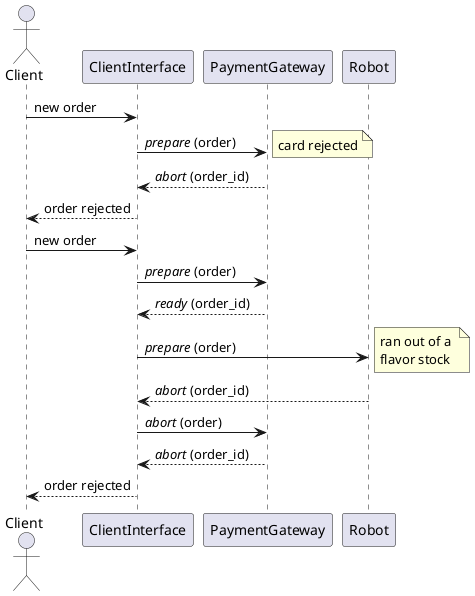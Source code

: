 @startuml abort_sequences
actor Client
participant ClientInterface
participant PaymentGateway
participant Robot

Client -> ClientInterface: new order
ClientInterface -> PaymentGateway: //prepare// (order)
note right 
card rejected
end note
PaymentGateway --> ClientInterface: //abort// (order_id)

ClientInterface --> Client: order rejected

Client -> ClientInterface: new order
ClientInterface -> PaymentGateway: //prepare// (order)
PaymentGateway --> ClientInterface: //ready// (order_id)
ClientInterface -> Robot: //prepare// (order)
note right
ran out of a 
flavor stock
end note
Robot --> ClientInterface: //abort// (order_id)
ClientInterface -> PaymentGateway: //abort// (order)
PaymentGateway --> ClientInterface: //abort// (order_id)
ClientInterface --> Client: order rejected

@enduml